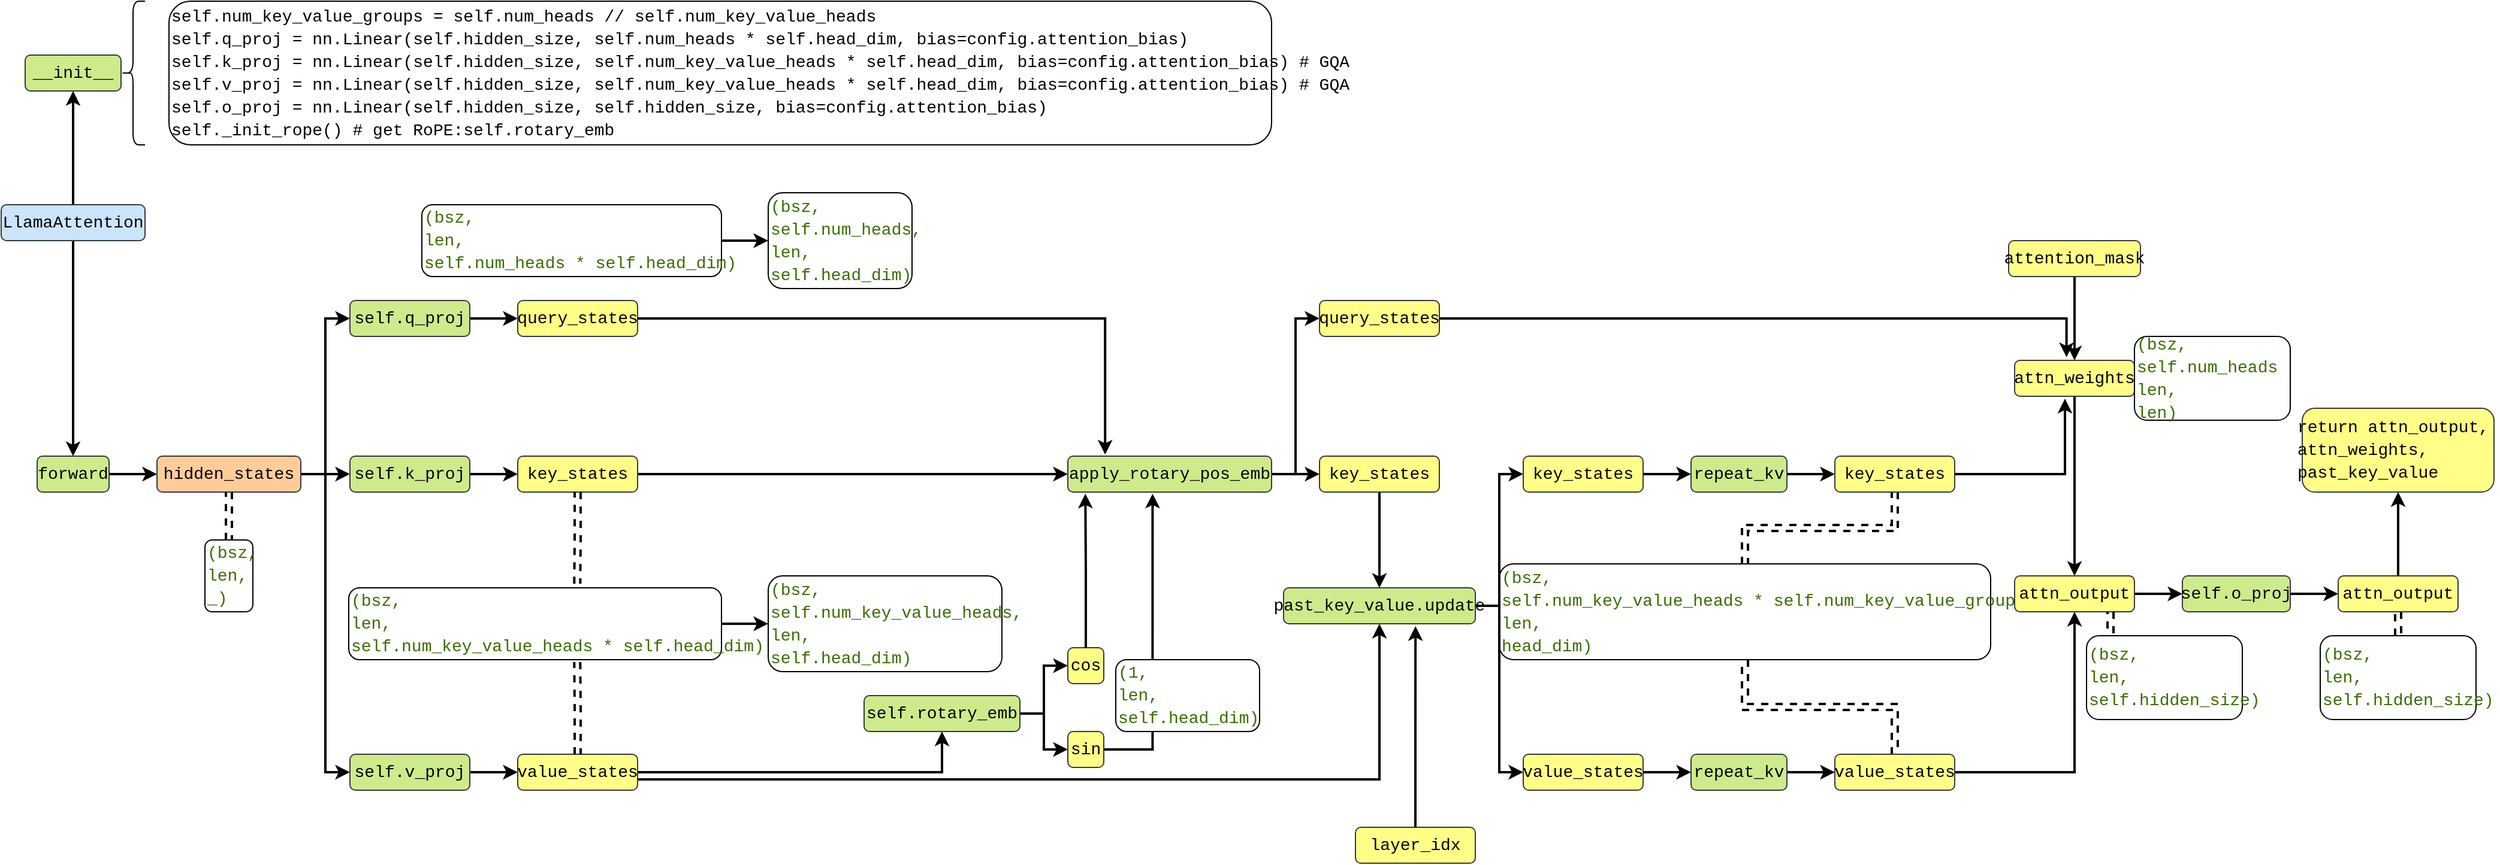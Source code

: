 <mxfile version="24.0.4" type="device">
  <diagram name="第 1 页" id="SuWWpJ42ABmjdLCedLch">
    <mxGraphModel dx="2074" dy="1205" grid="1" gridSize="10" guides="1" tooltips="1" connect="1" arrows="1" fold="1" page="1" pageScale="1" pageWidth="1100" pageHeight="850" math="0" shadow="0">
      <root>
        <mxCell id="0" />
        <mxCell id="1" parent="0" />
        <mxCell id="c_TjSkEzU4arps9XQf7c-69" style="edgeStyle=orthogonalEdgeStyle;rounded=0;orthogonalLoop=1;jettySize=auto;html=1;entryX=0.5;entryY=1;entryDx=0;entryDy=0;strokeColor=default;strokeWidth=2;align=center;verticalAlign=middle;fontFamily=Helvetica;fontSize=11;fontColor=default;labelBackgroundColor=default;endArrow=classic;" parent="1" source="c_TjSkEzU4arps9XQf7c-1" target="c_TjSkEzU4arps9XQf7c-2" edge="1">
          <mxGeometry relative="1" as="geometry" />
        </mxCell>
        <mxCell id="c_TjSkEzU4arps9XQf7c-70" style="edgeStyle=orthogonalEdgeStyle;rounded=0;orthogonalLoop=1;jettySize=auto;html=1;strokeColor=default;strokeWidth=2;align=center;verticalAlign=middle;fontFamily=Helvetica;fontSize=11;fontColor=default;labelBackgroundColor=default;endArrow=classic;" parent="1" source="c_TjSkEzU4arps9XQf7c-1" target="c_TjSkEzU4arps9XQf7c-4" edge="1">
          <mxGeometry relative="1" as="geometry" />
        </mxCell>
        <mxCell id="c_TjSkEzU4arps9XQf7c-1" value="&lt;div style=&quot;font-family: Consolas, &amp;quot;Courier New&amp;quot;, monospace; font-size: 14px; line-height: 19px; white-space: pre;&quot;&gt;LlamaAttention&lt;/div&gt;" style="rounded=1;whiteSpace=wrap;html=1;labelBackgroundColor=none;fillColor=#cce5ff;strokeColor=#36393d;" parent="1" vertex="1">
          <mxGeometry x="40" y="200" width="120" height="30" as="geometry" />
        </mxCell>
        <mxCell id="c_TjSkEzU4arps9XQf7c-2" value="&lt;div style=&quot;font-family: Consolas, &amp;quot;Courier New&amp;quot;, monospace; font-size: 14px; line-height: 19px; white-space: pre;&quot;&gt;__init__&lt;/div&gt;" style="rounded=1;whiteSpace=wrap;html=1;labelBackgroundColor=none;fillColor=#cdeb8b;strokeColor=#36393d;" parent="1" vertex="1">
          <mxGeometry x="60" y="75" width="80" height="30" as="geometry" />
        </mxCell>
        <mxCell id="c_TjSkEzU4arps9XQf7c-3" value="&lt;div style=&quot;font-family: Consolas, &amp;quot;Courier New&amp;quot;, monospace; font-size: 14px; line-height: 19px; white-space: pre;&quot;&gt;&lt;div&gt;&lt;div style=&quot;line-height: 19px;&quot;&gt;&lt;span style=&quot;&quot;&gt;self&lt;/span&gt;.num_key_value_groups = &lt;span style=&quot;&quot;&gt;self&lt;/span&gt;.num_heads // &lt;span style=&quot;&quot;&gt;self&lt;/span&gt;.num_key_value_heads&lt;/div&gt;&lt;/div&gt;&lt;div&gt;&lt;span style=&quot;&quot;&gt;self&lt;/span&gt;.q_proj = nn.Linear(&lt;span style=&quot;&quot;&gt;self&lt;/span&gt;.hidden_size, &lt;span style=&quot;&quot;&gt;self&lt;/span&gt;.num_heads * &lt;span style=&quot;&quot;&gt;self&lt;/span&gt;.head_dim, bias=config.attention_bias)&lt;/div&gt;&lt;div&gt;&lt;span style=&quot;&quot;&gt;self&lt;/span&gt;.k_proj = nn.Linear(&lt;span style=&quot;&quot;&gt;self&lt;/span&gt;.hidden_size, &lt;span style=&quot;&quot;&gt;self&lt;/span&gt;.num_key_value_heads * &lt;span style=&quot;&quot;&gt;self&lt;/span&gt;.head_dim, bias=config.attention_bias) &lt;span style=&quot;&quot;&gt;# GQA&lt;/span&gt;&lt;/div&gt;&lt;div&gt;&lt;span style=&quot;&quot;&gt;self&lt;/span&gt;.v_proj = nn.Linear(&lt;span style=&quot;&quot;&gt;self&lt;/span&gt;.hidden_size, &lt;span style=&quot;&quot;&gt;self&lt;/span&gt;.num_key_value_heads * &lt;span style=&quot;&quot;&gt;self&lt;/span&gt;.head_dim, bias=config.attention_bias) &lt;span style=&quot;&quot;&gt;# GQA&lt;/span&gt;&lt;/div&gt;&lt;div&gt;&lt;span style=&quot;&quot;&gt;self&lt;/span&gt;.o_proj = nn.Linear(&lt;span style=&quot;&quot;&gt;self&lt;/span&gt;.hidden_size, &lt;span style=&quot;&quot;&gt;self&lt;/span&gt;.hidden_size, bias=config.attention_bias)&lt;/div&gt;&lt;div&gt;&lt;span style=&quot;&quot;&gt;self&lt;/span&gt;._init_rope() &lt;span style=&quot;&quot;&gt;# get RoPE:&lt;/span&gt;&lt;span style=&quot;&quot;&gt;self&lt;/span&gt;&lt;span style=&quot;&quot;&gt;.rotary_emb&lt;/span&gt;&lt;/div&gt;&lt;/div&gt;" style="rounded=1;whiteSpace=wrap;html=1;labelBackgroundColor=none;align=left;" parent="1" vertex="1">
          <mxGeometry x="180" y="30" width="920" height="120" as="geometry" />
        </mxCell>
        <mxCell id="c_TjSkEzU4arps9XQf7c-20" style="edgeStyle=orthogonalEdgeStyle;rounded=0;orthogonalLoop=1;jettySize=auto;html=1;entryX=0;entryY=0.5;entryDx=0;entryDy=0;strokeColor=default;strokeWidth=2;align=center;verticalAlign=middle;fontFamily=Helvetica;fontSize=11;fontColor=default;labelBackgroundColor=default;endArrow=classic;" parent="1" source="c_TjSkEzU4arps9XQf7c-4" target="c_TjSkEzU4arps9XQf7c-5" edge="1">
          <mxGeometry relative="1" as="geometry" />
        </mxCell>
        <mxCell id="c_TjSkEzU4arps9XQf7c-4" value="&lt;div style=&quot;font-family: Consolas, &amp;quot;Courier New&amp;quot;, monospace; font-size: 14px; line-height: 19px; white-space: pre;&quot;&gt;forward&lt;/div&gt;" style="rounded=1;whiteSpace=wrap;html=1;labelBackgroundColor=none;fillColor=#cdeb8b;strokeColor=#36393d;" parent="1" vertex="1">
          <mxGeometry x="70" y="410" width="60" height="30" as="geometry" />
        </mxCell>
        <mxCell id="c_TjSkEzU4arps9XQf7c-21" style="edgeStyle=orthogonalEdgeStyle;rounded=0;orthogonalLoop=1;jettySize=auto;html=1;entryX=0;entryY=0.5;entryDx=0;entryDy=0;strokeColor=default;strokeWidth=2;align=center;verticalAlign=middle;fontFamily=Helvetica;fontSize=11;fontColor=default;labelBackgroundColor=default;endArrow=classic;" parent="1" source="c_TjSkEzU4arps9XQf7c-5" target="c_TjSkEzU4arps9XQf7c-7" edge="1">
          <mxGeometry relative="1" as="geometry" />
        </mxCell>
        <mxCell id="c_TjSkEzU4arps9XQf7c-22" style="edgeStyle=orthogonalEdgeStyle;rounded=0;orthogonalLoop=1;jettySize=auto;html=1;entryX=0;entryY=0.5;entryDx=0;entryDy=0;strokeColor=default;strokeWidth=2;align=center;verticalAlign=middle;fontFamily=Helvetica;fontSize=11;fontColor=default;labelBackgroundColor=default;endArrow=classic;" parent="1" source="c_TjSkEzU4arps9XQf7c-5" target="c_TjSkEzU4arps9XQf7c-6" edge="1">
          <mxGeometry relative="1" as="geometry" />
        </mxCell>
        <mxCell id="c_TjSkEzU4arps9XQf7c-23" style="edgeStyle=orthogonalEdgeStyle;rounded=0;orthogonalLoop=1;jettySize=auto;html=1;entryX=0;entryY=0.5;entryDx=0;entryDy=0;strokeColor=default;strokeWidth=2;align=center;verticalAlign=middle;fontFamily=Helvetica;fontSize=11;fontColor=default;labelBackgroundColor=default;endArrow=classic;" parent="1" source="c_TjSkEzU4arps9XQf7c-5" target="c_TjSkEzU4arps9XQf7c-8" edge="1">
          <mxGeometry relative="1" as="geometry" />
        </mxCell>
        <mxCell id="c_TjSkEzU4arps9XQf7c-5" value="&lt;div style=&quot;font-family: Consolas, &amp;quot;Courier New&amp;quot;, monospace; font-size: 14px; line-height: 19px; white-space: pre;&quot;&gt;hidden_states&lt;/div&gt;" style="rounded=1;whiteSpace=wrap;html=1;labelBackgroundColor=none;fillColor=#ffcc99;strokeColor=#36393d;" parent="1" vertex="1">
          <mxGeometry x="170" y="410" width="120" height="30" as="geometry" />
        </mxCell>
        <mxCell id="c_TjSkEzU4arps9XQf7c-24" style="edgeStyle=orthogonalEdgeStyle;rounded=0;orthogonalLoop=1;jettySize=auto;html=1;entryX=0;entryY=0.5;entryDx=0;entryDy=0;strokeColor=default;strokeWidth=2;align=center;verticalAlign=middle;fontFamily=Helvetica;fontSize=11;fontColor=default;labelBackgroundColor=default;endArrow=classic;" parent="1" source="c_TjSkEzU4arps9XQf7c-6" target="c_TjSkEzU4arps9XQf7c-9" edge="1">
          <mxGeometry relative="1" as="geometry" />
        </mxCell>
        <mxCell id="c_TjSkEzU4arps9XQf7c-6" value="&lt;div style=&quot;font-family: Consolas, &amp;quot;Courier New&amp;quot;, monospace; font-size: 14px; line-height: 19px; white-space: pre;&quot;&gt;&lt;div style=&quot;line-height: 19px;&quot;&gt;&lt;span style=&quot;&quot;&gt;self&lt;/span&gt;.q_proj&lt;/div&gt;&lt;/div&gt;" style="rounded=1;whiteSpace=wrap;html=1;labelBackgroundColor=none;fillColor=#cdeb8b;strokeColor=#36393d;" parent="1" vertex="1">
          <mxGeometry x="331" y="280" width="100" height="30" as="geometry" />
        </mxCell>
        <mxCell id="c_TjSkEzU4arps9XQf7c-25" style="edgeStyle=orthogonalEdgeStyle;rounded=0;orthogonalLoop=1;jettySize=auto;html=1;entryX=0;entryY=0.5;entryDx=0;entryDy=0;strokeColor=default;strokeWidth=2;align=center;verticalAlign=middle;fontFamily=Helvetica;fontSize=11;fontColor=default;labelBackgroundColor=default;endArrow=classic;" parent="1" source="c_TjSkEzU4arps9XQf7c-7" target="c_TjSkEzU4arps9XQf7c-10" edge="1">
          <mxGeometry relative="1" as="geometry" />
        </mxCell>
        <mxCell id="c_TjSkEzU4arps9XQf7c-7" value="&lt;div style=&quot;font-family: Consolas, &amp;quot;Courier New&amp;quot;, monospace; font-size: 14px; line-height: 19px; white-space: pre;&quot;&gt;&lt;div style=&quot;line-height: 19px;&quot;&gt;&lt;span style=&quot;&quot;&gt;self&lt;/span&gt;.k_proj&lt;/div&gt;&lt;/div&gt;" style="rounded=1;whiteSpace=wrap;html=1;labelBackgroundColor=none;fillColor=#cdeb8b;strokeColor=#36393d;" parent="1" vertex="1">
          <mxGeometry x="331" y="410" width="100" height="30" as="geometry" />
        </mxCell>
        <mxCell id="c_TjSkEzU4arps9XQf7c-26" style="edgeStyle=orthogonalEdgeStyle;rounded=0;orthogonalLoop=1;jettySize=auto;html=1;entryX=0;entryY=0.5;entryDx=0;entryDy=0;strokeColor=default;strokeWidth=2;align=center;verticalAlign=middle;fontFamily=Helvetica;fontSize=11;fontColor=default;labelBackgroundColor=default;endArrow=classic;" parent="1" source="c_TjSkEzU4arps9XQf7c-8" target="c_TjSkEzU4arps9XQf7c-11" edge="1">
          <mxGeometry relative="1" as="geometry" />
        </mxCell>
        <mxCell id="c_TjSkEzU4arps9XQf7c-8" value="&lt;div style=&quot;font-family: Consolas, &amp;quot;Courier New&amp;quot;, monospace; font-size: 14px; line-height: 19px; white-space: pre;&quot;&gt;&lt;div style=&quot;line-height: 19px;&quot;&gt;&lt;span style=&quot;&quot;&gt;self&lt;/span&gt;.v_proj&lt;/div&gt;&lt;/div&gt;" style="rounded=1;whiteSpace=wrap;html=1;labelBackgroundColor=none;fillColor=#cdeb8b;strokeColor=#36393d;" parent="1" vertex="1">
          <mxGeometry x="331" y="659" width="100" height="30" as="geometry" />
        </mxCell>
        <mxCell id="c_TjSkEzU4arps9XQf7c-9" value="&lt;div style=&quot;font-family: Consolas, &amp;quot;Courier New&amp;quot;, monospace; font-size: 14px; line-height: 19px; white-space: pre;&quot;&gt;&lt;div style=&quot;line-height: 19px;&quot;&gt;&lt;div style=&quot;line-height: 19px;&quot;&gt;query_states&lt;/div&gt;&lt;/div&gt;&lt;/div&gt;" style="rounded=1;whiteSpace=wrap;html=1;labelBackgroundColor=none;fillColor=#ffff88;strokeColor=#36393d;" parent="1" vertex="1">
          <mxGeometry x="471" y="280" width="100" height="30" as="geometry" />
        </mxCell>
        <mxCell id="c_TjSkEzU4arps9XQf7c-39" style="edgeStyle=orthogonalEdgeStyle;rounded=0;orthogonalLoop=1;jettySize=auto;html=1;entryX=0;entryY=0.5;entryDx=0;entryDy=0;strokeColor=default;strokeWidth=2;align=center;verticalAlign=middle;fontFamily=Helvetica;fontSize=11;fontColor=default;labelBackgroundColor=default;endArrow=classic;" parent="1" source="c_TjSkEzU4arps9XQf7c-10" target="c_TjSkEzU4arps9XQf7c-36" edge="1">
          <mxGeometry relative="1" as="geometry" />
        </mxCell>
        <mxCell id="c_TjSkEzU4arps9XQf7c-10" value="&lt;div style=&quot;font-family: Consolas, &amp;quot;Courier New&amp;quot;, monospace; font-size: 14px; line-height: 19px; white-space: pre;&quot;&gt;&lt;div style=&quot;line-height: 19px;&quot;&gt;&lt;div style=&quot;line-height: 19px;&quot;&gt;&lt;div style=&quot;line-height: 19px;&quot;&gt;key_states&lt;/div&gt;&lt;/div&gt;&lt;/div&gt;&lt;/div&gt;" style="rounded=1;whiteSpace=wrap;html=1;labelBackgroundColor=none;fillColor=#ffff88;strokeColor=#36393d;" parent="1" vertex="1">
          <mxGeometry x="471" y="410" width="100" height="30" as="geometry" />
        </mxCell>
        <mxCell id="c_TjSkEzU4arps9XQf7c-28" style="edgeStyle=orthogonalEdgeStyle;rounded=0;orthogonalLoop=1;jettySize=auto;html=1;strokeColor=default;strokeWidth=2;align=center;verticalAlign=middle;fontFamily=Helvetica;fontSize=11;fontColor=default;labelBackgroundColor=default;endArrow=classic;" parent="1" source="c_TjSkEzU4arps9XQf7c-11" target="c_TjSkEzU4arps9XQf7c-16" edge="1">
          <mxGeometry relative="1" as="geometry" />
        </mxCell>
        <mxCell id="c_TjSkEzU4arps9XQf7c-75" style="edgeStyle=orthogonalEdgeStyle;rounded=0;orthogonalLoop=1;jettySize=auto;html=1;entryX=0.5;entryY=1;entryDx=0;entryDy=0;strokeColor=default;strokeWidth=2;align=center;verticalAlign=middle;fontFamily=Helvetica;fontSize=11;fontColor=default;labelBackgroundColor=default;endArrow=classic;" parent="1" source="c_TjSkEzU4arps9XQf7c-11" target="c_TjSkEzU4arps9XQf7c-58" edge="1">
          <mxGeometry relative="1" as="geometry">
            <Array as="points">
              <mxPoint x="1190" y="680" />
            </Array>
          </mxGeometry>
        </mxCell>
        <mxCell id="c_TjSkEzU4arps9XQf7c-11" value="&lt;div style=&quot;font-family: Consolas, &amp;quot;Courier New&amp;quot;, monospace; font-size: 14px; line-height: 19px; white-space: pre;&quot;&gt;&lt;div style=&quot;line-height: 19px;&quot;&gt;&lt;div style=&quot;line-height: 19px;&quot;&gt;&lt;div style=&quot;line-height: 19px;&quot;&gt;value_states&lt;/div&gt;&lt;/div&gt;&lt;/div&gt;&lt;/div&gt;" style="rounded=1;whiteSpace=wrap;html=1;labelBackgroundColor=none;fillColor=#ffff88;strokeColor=#36393d;" parent="1" vertex="1">
          <mxGeometry x="471" y="659" width="100" height="30" as="geometry" />
        </mxCell>
        <mxCell id="c_TjSkEzU4arps9XQf7c-108" style="edgeStyle=orthogonalEdgeStyle;rounded=0;orthogonalLoop=1;jettySize=auto;html=1;entryX=0;entryY=0.5;entryDx=0;entryDy=0;strokeColor=default;strokeWidth=2;align=center;verticalAlign=middle;fontFamily=Helvetica;fontSize=11;fontColor=default;labelBackgroundColor=default;endArrow=classic;" parent="1" source="c_TjSkEzU4arps9XQf7c-12" target="c_TjSkEzU4arps9XQf7c-14" edge="1">
          <mxGeometry relative="1" as="geometry" />
        </mxCell>
        <mxCell id="c_TjSkEzU4arps9XQf7c-12" value="&lt;div style=&quot;font-family: Consolas, &amp;quot;Courier New&amp;quot;, monospace; font-size: 14px; line-height: 19px; white-space: pre;&quot;&gt;&lt;div style=&quot;line-height: 19px;&quot;&gt;&lt;div style=&quot;line-height: 19px;&quot;&gt;&lt;div style=&quot;line-height: 19px;&quot;&gt;&lt;span style=&quot;&quot;&gt;(bsz,&lt;/span&gt;&lt;/div&gt;&lt;div style=&quot;line-height: 19px;&quot;&gt;&lt;span style=&quot;&quot;&gt;len,&lt;/span&gt;&lt;/div&gt;&lt;div style=&quot;line-height: 19px;&quot;&gt;&lt;span style=&quot;background-color: initial;&quot;&gt;self&lt;/span&gt;&lt;span style=&quot;background-color: initial;&quot;&gt;.num_heads * &lt;/span&gt;&lt;span style=&quot;background-color: initial;&quot;&gt;self&lt;/span&gt;&lt;span style=&quot;background-color: initial;&quot;&gt;.head_dim&lt;/span&gt;&lt;span style=&quot;&quot;&gt;)&lt;/span&gt;&lt;/div&gt;&lt;/div&gt;&lt;/div&gt;&lt;/div&gt;" style="rounded=1;whiteSpace=wrap;html=1;align=left;fontColor=#386E00;labelBackgroundColor=none;" parent="1" vertex="1">
          <mxGeometry x="391" y="200" width="250" height="60" as="geometry" />
        </mxCell>
        <mxCell id="c_TjSkEzU4arps9XQf7c-55" style="edgeStyle=orthogonalEdgeStyle;rounded=0;orthogonalLoop=1;jettySize=auto;html=1;entryX=0;entryY=0.5;entryDx=0;entryDy=0;strokeColor=default;strokeWidth=2;align=center;verticalAlign=middle;fontFamily=Helvetica;fontSize=11;fontColor=default;labelBackgroundColor=default;endArrow=classic;" parent="1" source="c_TjSkEzU4arps9XQf7c-13" target="c_TjSkEzU4arps9XQf7c-15" edge="1">
          <mxGeometry relative="1" as="geometry" />
        </mxCell>
        <mxCell id="c_TjSkEzU4arps9XQf7c-13" value="&lt;div style=&quot;font-family: Consolas, &amp;quot;Courier New&amp;quot;, monospace; font-size: 14px; line-height: 19px; white-space: pre;&quot;&gt;&lt;div style=&quot;line-height: 19px;&quot;&gt;&lt;div style=&quot;line-height: 19px;&quot;&gt;&lt;div style=&quot;line-height: 19px;&quot;&gt;&lt;div style=&quot;line-height: 19px;&quot;&gt;&lt;span style=&quot;&quot;&gt;(bsz,&lt;/span&gt;&lt;/div&gt;&lt;div style=&quot;line-height: 19px;&quot;&gt;&lt;span style=&quot;&quot;&gt;len,&lt;/span&gt;&lt;/div&gt;&lt;div style=&quot;line-height: 19px;&quot;&gt;&lt;span style=&quot;background-color: initial;&quot;&gt;self&lt;/span&gt;&lt;span style=&quot;background-color: initial;&quot;&gt;.num_key_value_heads * &lt;/span&gt;&lt;span style=&quot;background-color: initial;&quot;&gt;self&lt;/span&gt;&lt;span style=&quot;background-color: initial;&quot;&gt;.head_dim&lt;/span&gt;&lt;span style=&quot;&quot;&gt;)&lt;/span&gt;&lt;/div&gt;&lt;/div&gt;&lt;/div&gt;&lt;/div&gt;&lt;/div&gt;" style="rounded=1;whiteSpace=wrap;html=1;fontColor=#386E00;labelBackgroundColor=none;align=left;" parent="1" vertex="1">
          <mxGeometry x="330" y="520" width="311" height="60" as="geometry" />
        </mxCell>
        <mxCell id="c_TjSkEzU4arps9XQf7c-14" value="&lt;div style=&quot;font-family: Consolas, &amp;quot;Courier New&amp;quot;, monospace; font-size: 14px; line-height: 19px; white-space: pre;&quot;&gt;&lt;div style=&quot;line-height: 19px;&quot;&gt;&lt;div style=&quot;line-height: 19px;&quot;&gt;&lt;div style=&quot;line-height: 19px;&quot;&gt;&lt;div style=&quot;line-height: 19px;&quot;&gt;&lt;span style=&quot;&quot;&gt;(bsz,&lt;/span&gt;&lt;/div&gt;&lt;div style=&quot;line-height: 19px;&quot;&gt;&lt;span style=&quot;background-color: initial;&quot;&gt;self&lt;/span&gt;&lt;span style=&quot;background-color: initial;&quot;&gt;.num_heads&lt;/span&gt;&lt;span style=&quot;&quot;&gt;,&lt;/span&gt;&lt;/div&gt;&lt;div style=&quot;line-height: 19px;&quot;&gt;&lt;span style=&quot;&quot;&gt;len,&lt;/span&gt;&lt;/div&gt;&lt;div style=&quot;line-height: 19px;&quot;&gt;&lt;span style=&quot;background-color: initial;&quot;&gt;self&lt;/span&gt;&lt;span style=&quot;background-color: initial;&quot;&gt;.head_dim&lt;/span&gt;&lt;span style=&quot;&quot;&gt;)&lt;/span&gt;&lt;/div&gt;&lt;/div&gt;&lt;/div&gt;&lt;/div&gt;&lt;/div&gt;" style="rounded=1;whiteSpace=wrap;html=1;fontColor=#386E00;labelBackgroundColor=none;align=left;" parent="1" vertex="1">
          <mxGeometry x="680" y="190" width="120" height="80" as="geometry" />
        </mxCell>
        <mxCell id="c_TjSkEzU4arps9XQf7c-15" value="&lt;div style=&quot;font-family: Consolas, &amp;quot;Courier New&amp;quot;, monospace; font-size: 14px; line-height: 19px; white-space: pre;&quot;&gt;&lt;div style=&quot;line-height: 19px;&quot;&gt;&lt;div style=&quot;line-height: 19px;&quot;&gt;&lt;div style=&quot;line-height: 19px;&quot;&gt;&lt;div style=&quot;line-height: 19px;&quot;&gt;&lt;div style=&quot;line-height: 19px;&quot;&gt;&lt;span style=&quot;&quot;&gt;(bsz,&lt;/span&gt;&lt;/div&gt;&lt;div style=&quot;line-height: 19px;&quot;&gt;&lt;span style=&quot;background-color: initial;&quot;&gt;self&lt;/span&gt;&lt;span style=&quot;background-color: initial;&quot;&gt;.num_key_value_heads&lt;/span&gt;&lt;span style=&quot;&quot;&gt;,&lt;/span&gt;&lt;/div&gt;&lt;div style=&quot;line-height: 19px;&quot;&gt;&lt;span style=&quot;&quot;&gt;len,&lt;/span&gt;&lt;/div&gt;&lt;div style=&quot;line-height: 19px;&quot;&gt;&lt;span style=&quot;background-color: initial;&quot;&gt;self&lt;/span&gt;&lt;span style=&quot;background-color: initial;&quot;&gt;.head_dim&lt;/span&gt;&lt;span style=&quot;&quot;&gt;)&lt;/span&gt;&lt;/div&gt;&lt;/div&gt;&lt;/div&gt;&lt;/div&gt;&lt;/div&gt;&lt;/div&gt;" style="rounded=1;whiteSpace=wrap;html=1;align=left;fontColor=#386E00;labelBackgroundColor=none;" parent="1" vertex="1">
          <mxGeometry x="680" y="510" width="195" height="80" as="geometry" />
        </mxCell>
        <mxCell id="c_TjSkEzU4arps9XQf7c-71" style="edgeStyle=orthogonalEdgeStyle;rounded=0;orthogonalLoop=1;jettySize=auto;html=1;entryX=0;entryY=0.5;entryDx=0;entryDy=0;strokeColor=default;strokeWidth=2;align=center;verticalAlign=middle;fontFamily=Helvetica;fontSize=11;fontColor=default;labelBackgroundColor=default;endArrow=classic;" parent="1" source="c_TjSkEzU4arps9XQf7c-16" target="c_TjSkEzU4arps9XQf7c-32" edge="1">
          <mxGeometry relative="1" as="geometry" />
        </mxCell>
        <mxCell id="c_TjSkEzU4arps9XQf7c-72" style="edgeStyle=orthogonalEdgeStyle;rounded=0;orthogonalLoop=1;jettySize=auto;html=1;entryX=0;entryY=0.5;entryDx=0;entryDy=0;strokeColor=default;strokeWidth=2;align=center;verticalAlign=middle;fontFamily=Helvetica;fontSize=11;fontColor=default;labelBackgroundColor=default;endArrow=classic;" parent="1" source="c_TjSkEzU4arps9XQf7c-16" target="c_TjSkEzU4arps9XQf7c-33" edge="1">
          <mxGeometry relative="1" as="geometry" />
        </mxCell>
        <mxCell id="c_TjSkEzU4arps9XQf7c-16" value="&lt;div style=&quot;font-family: Consolas, &amp;quot;Courier New&amp;quot;, monospace; font-size: 14px; line-height: 19px; white-space: pre;&quot;&gt;&lt;span style=&quot;&quot;&gt;self&lt;/span&gt;.rotary_emb&lt;/div&gt;" style="rounded=1;whiteSpace=wrap;html=1;labelBackgroundColor=none;fillColor=#cdeb8b;strokeColor=#36393d;" parent="1" vertex="1">
          <mxGeometry x="760" y="610" width="130" height="30" as="geometry" />
        </mxCell>
        <mxCell id="c_TjSkEzU4arps9XQf7c-32" value="&lt;div style=&quot;font-family: Consolas, &amp;quot;Courier New&amp;quot;, monospace; font-size: 14px; line-height: 19px; white-space: pre;&quot;&gt;cos&lt;/div&gt;" style="rounded=1;whiteSpace=wrap;html=1;fontFamily=Helvetica;fontSize=11;labelBackgroundColor=none;fillColor=#ffff88;strokeColor=#36393d;" parent="1" vertex="1">
          <mxGeometry x="930" y="570" width="30" height="30" as="geometry" />
        </mxCell>
        <mxCell id="c_TjSkEzU4arps9XQf7c-33" value="&lt;div style=&quot;font-family: Consolas, &amp;quot;Courier New&amp;quot;, monospace; font-size: 14px; line-height: 19px; white-space: pre;&quot;&gt;sin&lt;/div&gt;" style="rounded=1;whiteSpace=wrap;html=1;fontFamily=Helvetica;fontSize=11;labelBackgroundColor=none;fillColor=#ffff88;strokeColor=#36393d;" parent="1" vertex="1">
          <mxGeometry x="930" y="640" width="30" height="30" as="geometry" />
        </mxCell>
        <mxCell id="c_TjSkEzU4arps9XQf7c-44" style="edgeStyle=orthogonalEdgeStyle;rounded=0;orthogonalLoop=1;jettySize=auto;html=1;entryX=0;entryY=0.5;entryDx=0;entryDy=0;strokeColor=default;strokeWidth=2;align=center;verticalAlign=middle;fontFamily=Helvetica;fontSize=11;fontColor=default;labelBackgroundColor=default;endArrow=classic;" parent="1" source="c_TjSkEzU4arps9XQf7c-36" target="c_TjSkEzU4arps9XQf7c-43" edge="1">
          <mxGeometry relative="1" as="geometry" />
        </mxCell>
        <mxCell id="c_TjSkEzU4arps9XQf7c-45" style="edgeStyle=orthogonalEdgeStyle;rounded=0;orthogonalLoop=1;jettySize=auto;html=1;entryX=0;entryY=0.5;entryDx=0;entryDy=0;strokeColor=default;strokeWidth=2;align=center;verticalAlign=middle;fontFamily=Helvetica;fontSize=11;fontColor=default;labelBackgroundColor=default;endArrow=classic;" parent="1" source="c_TjSkEzU4arps9XQf7c-36" target="c_TjSkEzU4arps9XQf7c-42" edge="1">
          <mxGeometry relative="1" as="geometry">
            <Array as="points">
              <mxPoint x="1120" y="425" />
              <mxPoint x="1120" y="295" />
            </Array>
          </mxGeometry>
        </mxCell>
        <mxCell id="c_TjSkEzU4arps9XQf7c-36" value="&lt;div style=&quot;font-family: Consolas, &amp;quot;Courier New&amp;quot;, monospace; font-size: 14px; line-height: 19px; white-space: pre;&quot;&gt;apply_rotary_pos_emb&lt;/div&gt;" style="rounded=1;whiteSpace=wrap;html=1;fontFamily=Helvetica;fontSize=11;labelBackgroundColor=none;fillColor=#cdeb8b;strokeColor=#36393d;" parent="1" vertex="1">
          <mxGeometry x="930" y="410" width="170" height="30" as="geometry" />
        </mxCell>
        <mxCell id="c_TjSkEzU4arps9XQf7c-37" style="edgeStyle=orthogonalEdgeStyle;rounded=0;orthogonalLoop=1;jettySize=auto;html=1;entryX=0.183;entryY=-0.044;entryDx=0;entryDy=0;entryPerimeter=0;strokeColor=default;strokeWidth=2;align=center;verticalAlign=middle;fontFamily=Helvetica;fontSize=11;fontColor=default;labelBackgroundColor=default;endArrow=classic;" parent="1" source="c_TjSkEzU4arps9XQf7c-9" target="c_TjSkEzU4arps9XQf7c-36" edge="1">
          <mxGeometry relative="1" as="geometry" />
        </mxCell>
        <mxCell id="c_TjSkEzU4arps9XQf7c-42" value="&lt;div style=&quot;font-family: Consolas, &amp;quot;Courier New&amp;quot;, monospace; font-size: 14px; line-height: 19px; white-space: pre;&quot;&gt;&lt;div style=&quot;line-height: 19px;&quot;&gt;&lt;div style=&quot;line-height: 19px;&quot;&gt;query_states&lt;/div&gt;&lt;/div&gt;&lt;/div&gt;" style="rounded=1;whiteSpace=wrap;html=1;labelBackgroundColor=none;fillColor=#ffff88;strokeColor=#36393d;" parent="1" vertex="1">
          <mxGeometry x="1140" y="280" width="100" height="30" as="geometry" />
        </mxCell>
        <mxCell id="c_TjSkEzU4arps9XQf7c-59" style="edgeStyle=orthogonalEdgeStyle;rounded=0;orthogonalLoop=1;jettySize=auto;html=1;entryX=0.5;entryY=0;entryDx=0;entryDy=0;strokeColor=default;strokeWidth=2;align=center;verticalAlign=middle;fontFamily=Helvetica;fontSize=11;fontColor=default;labelBackgroundColor=default;endArrow=classic;" parent="1" source="c_TjSkEzU4arps9XQf7c-43" target="c_TjSkEzU4arps9XQf7c-58" edge="1">
          <mxGeometry relative="1" as="geometry" />
        </mxCell>
        <mxCell id="c_TjSkEzU4arps9XQf7c-43" value="&lt;div style=&quot;font-family: Consolas, &amp;quot;Courier New&amp;quot;, monospace; font-size: 14px; line-height: 19px; white-space: pre;&quot;&gt;&lt;div style=&quot;line-height: 19px;&quot;&gt;&lt;div style=&quot;line-height: 19px;&quot;&gt;&lt;div style=&quot;line-height: 19px;&quot;&gt;key_states&lt;/div&gt;&lt;/div&gt;&lt;/div&gt;&lt;/div&gt;" style="rounded=1;whiteSpace=wrap;html=1;labelBackgroundColor=none;fillColor=#ffff88;strokeColor=#36393d;" parent="1" vertex="1">
          <mxGeometry x="1140" y="410" width="100" height="30" as="geometry" />
        </mxCell>
        <mxCell id="c_TjSkEzU4arps9XQf7c-80" value="" style="edgeStyle=orthogonalEdgeStyle;rounded=0;orthogonalLoop=1;jettySize=auto;html=1;strokeColor=default;strokeWidth=2;align=center;verticalAlign=middle;fontFamily=Helvetica;fontSize=11;fontColor=default;labelBackgroundColor=default;endArrow=classic;" parent="1" source="c_TjSkEzU4arps9XQf7c-46" target="c_TjSkEzU4arps9XQf7c-67" edge="1">
          <mxGeometry relative="1" as="geometry" />
        </mxCell>
        <mxCell id="c_TjSkEzU4arps9XQf7c-46" value="&lt;div style=&quot;font-family: Consolas, &amp;quot;Courier New&amp;quot;, monospace; font-size: 14px; line-height: 19px; white-space: pre;&quot;&gt;repeat_kv&lt;/div&gt;" style="rounded=1;whiteSpace=wrap;html=1;fontFamily=Helvetica;fontSize=11;labelBackgroundColor=none;fillColor=#cdeb8b;strokeColor=#36393d;" parent="1" vertex="1">
          <mxGeometry x="1450" y="410" width="80" height="30" as="geometry" />
        </mxCell>
        <mxCell id="c_TjSkEzU4arps9XQf7c-82" style="edgeStyle=orthogonalEdgeStyle;rounded=0;orthogonalLoop=1;jettySize=auto;html=1;entryX=0;entryY=0.5;entryDx=0;entryDy=0;strokeColor=default;strokeWidth=2;align=center;verticalAlign=middle;fontFamily=Helvetica;fontSize=11;fontColor=default;labelBackgroundColor=default;endArrow=classic;" parent="1" source="c_TjSkEzU4arps9XQf7c-51" target="c_TjSkEzU4arps9XQf7c-81" edge="1">
          <mxGeometry relative="1" as="geometry" />
        </mxCell>
        <mxCell id="c_TjSkEzU4arps9XQf7c-51" value="&lt;div style=&quot;font-family: Consolas, &amp;quot;Courier New&amp;quot;, monospace; font-size: 14px; line-height: 19px; white-space: pre;&quot;&gt;repeat_kv&lt;/div&gt;" style="rounded=1;whiteSpace=wrap;html=1;fontFamily=Helvetica;fontSize=11;labelBackgroundColor=none;fillColor=#cdeb8b;strokeColor=#36393d;" parent="1" vertex="1">
          <mxGeometry x="1450" y="659" width="80" height="30" as="geometry" />
        </mxCell>
        <mxCell id="c_TjSkEzU4arps9XQf7c-56" value="&lt;div style=&quot;font-family: Consolas, &amp;quot;Courier New&amp;quot;, monospace; font-size: 14px; line-height: 19px; white-space: pre;&quot;&gt;&lt;div style=&quot;line-height: 19px;&quot;&gt;&lt;div style=&quot;line-height: 19px;&quot;&gt;&lt;div style=&quot;line-height: 19px;&quot;&gt;&lt;div style=&quot;line-height: 19px;&quot;&gt;&lt;div style=&quot;line-height: 19px;&quot;&gt;&lt;span style=&quot;&quot;&gt;(bsz,&lt;/span&gt;&lt;/div&gt;&lt;div style=&quot;line-height: 19px;&quot;&gt;&lt;span style=&quot;background-color: initial;&quot;&gt;self&lt;/span&gt;&lt;span style=&quot;background-color: initial;&quot;&gt;.&lt;/span&gt;&lt;span style=&quot;&quot;&gt;num_key_value_heads * &lt;/span&gt;&lt;span style=&quot;background-color: initial;&quot;&gt;self&lt;/span&gt;&lt;span style=&quot;background-color: initial;&quot;&gt;.&lt;/span&gt;&lt;span style=&quot;background-color: initial;&quot;&gt;num_key_value_groups&lt;/span&gt;&lt;span style=&quot;background-color: initial;&quot;&gt;,&lt;/span&gt;&lt;/div&gt;&lt;div style=&quot;line-height: 19px;&quot;&gt;&lt;span style=&quot;&quot;&gt;len,&lt;/span&gt;&lt;/div&gt;&lt;div style=&quot;line-height: 19px;&quot;&gt;&lt;span style=&quot;&quot;&gt;head_dim)&lt;/span&gt;&lt;/div&gt;&lt;/div&gt;&lt;/div&gt;&lt;/div&gt;&lt;/div&gt;&lt;/div&gt;" style="rounded=1;whiteSpace=wrap;html=1;align=left;fontColor=#386E00;labelBackgroundColor=none;" parent="1" vertex="1">
          <mxGeometry x="1290" y="500" width="410" height="80" as="geometry" />
        </mxCell>
        <mxCell id="c_TjSkEzU4arps9XQf7c-77" style="edgeStyle=orthogonalEdgeStyle;rounded=0;orthogonalLoop=1;jettySize=auto;html=1;entryX=0;entryY=0.5;entryDx=0;entryDy=0;strokeColor=default;strokeWidth=2;align=center;verticalAlign=middle;fontFamily=Helvetica;fontSize=11;fontColor=default;labelBackgroundColor=default;endArrow=classic;" parent="1" source="c_TjSkEzU4arps9XQf7c-58" target="c_TjSkEzU4arps9XQf7c-61" edge="1">
          <mxGeometry relative="1" as="geometry" />
        </mxCell>
        <mxCell id="c_TjSkEzU4arps9XQf7c-78" style="edgeStyle=orthogonalEdgeStyle;rounded=0;orthogonalLoop=1;jettySize=auto;html=1;entryX=0;entryY=0.5;entryDx=0;entryDy=0;strokeColor=default;strokeWidth=2;align=center;verticalAlign=middle;fontFamily=Helvetica;fontSize=11;fontColor=default;labelBackgroundColor=default;endArrow=classic;" parent="1" source="c_TjSkEzU4arps9XQf7c-58" target="c_TjSkEzU4arps9XQf7c-62" edge="1">
          <mxGeometry relative="1" as="geometry" />
        </mxCell>
        <mxCell id="c_TjSkEzU4arps9XQf7c-58" value="&lt;div style=&quot;font-family: Consolas, &amp;quot;Courier New&amp;quot;, monospace; font-size: 14px; line-height: 19px; white-space: pre;&quot;&gt;past_key_value.update&lt;/div&gt;" style="rounded=1;whiteSpace=wrap;html=1;fontFamily=Helvetica;fontSize=11;labelBackgroundColor=none;fillColor=#cdeb8b;strokeColor=#36393d;" parent="1" vertex="1">
          <mxGeometry x="1110" y="520" width="160" height="30" as="geometry" />
        </mxCell>
        <mxCell id="c_TjSkEzU4arps9XQf7c-79" style="edgeStyle=orthogonalEdgeStyle;rounded=0;orthogonalLoop=1;jettySize=auto;html=1;entryX=0;entryY=0.5;entryDx=0;entryDy=0;strokeColor=default;strokeWidth=2;align=center;verticalAlign=middle;fontFamily=Helvetica;fontSize=11;fontColor=default;labelBackgroundColor=default;endArrow=classic;" parent="1" source="c_TjSkEzU4arps9XQf7c-61" target="c_TjSkEzU4arps9XQf7c-46" edge="1">
          <mxGeometry relative="1" as="geometry" />
        </mxCell>
        <mxCell id="c_TjSkEzU4arps9XQf7c-61" value="&lt;div style=&quot;font-family: Consolas, &amp;quot;Courier New&amp;quot;, monospace; font-size: 14px; line-height: 19px; white-space: pre;&quot;&gt;&lt;div style=&quot;line-height: 19px;&quot;&gt;&lt;div style=&quot;line-height: 19px;&quot;&gt;&lt;div style=&quot;line-height: 19px;&quot;&gt;key_states&lt;/div&gt;&lt;/div&gt;&lt;/div&gt;&lt;/div&gt;" style="rounded=1;whiteSpace=wrap;html=1;labelBackgroundColor=none;fillColor=#ffff88;strokeColor=#36393d;" parent="1" vertex="1">
          <mxGeometry x="1310" y="410" width="100" height="30" as="geometry" />
        </mxCell>
        <mxCell id="c_TjSkEzU4arps9XQf7c-66" style="edgeStyle=orthogonalEdgeStyle;rounded=0;orthogonalLoop=1;jettySize=auto;html=1;entryX=0;entryY=0.5;entryDx=0;entryDy=0;strokeColor=default;strokeWidth=2;align=center;verticalAlign=middle;fontFamily=Helvetica;fontSize=11;fontColor=default;labelBackgroundColor=default;endArrow=classic;" parent="1" source="c_TjSkEzU4arps9XQf7c-62" target="c_TjSkEzU4arps9XQf7c-51" edge="1">
          <mxGeometry relative="1" as="geometry" />
        </mxCell>
        <mxCell id="c_TjSkEzU4arps9XQf7c-62" value="&lt;div style=&quot;font-family: Consolas, &amp;quot;Courier New&amp;quot;, monospace; font-size: 14px; line-height: 19px; white-space: pre;&quot;&gt;&lt;div style=&quot;line-height: 19px;&quot;&gt;&lt;div style=&quot;line-height: 19px;&quot;&gt;&lt;div style=&quot;line-height: 19px;&quot;&gt;value_states&lt;/div&gt;&lt;/div&gt;&lt;/div&gt;&lt;/div&gt;" style="rounded=1;whiteSpace=wrap;html=1;labelBackgroundColor=none;fillColor=#ffff88;strokeColor=#36393d;" parent="1" vertex="1">
          <mxGeometry x="1310" y="659" width="100" height="30" as="geometry" />
        </mxCell>
        <mxCell id="c_TjSkEzU4arps9XQf7c-84" style="edgeStyle=orthogonalEdgeStyle;rounded=0;orthogonalLoop=1;jettySize=auto;html=1;entryX=0.5;entryY=0;entryDx=0;entryDy=0;strokeColor=default;strokeWidth=2;align=center;verticalAlign=middle;fontFamily=Helvetica;fontSize=11;fontColor=default;labelBackgroundColor=default;endArrow=classic;shape=link;dashed=1;" parent="1" source="c_TjSkEzU4arps9XQf7c-67" target="c_TjSkEzU4arps9XQf7c-56" edge="1">
          <mxGeometry relative="1" as="geometry" />
        </mxCell>
        <mxCell id="c_TjSkEzU4arps9XQf7c-67" value="&lt;div style=&quot;font-family: Consolas, &amp;quot;Courier New&amp;quot;, monospace; font-size: 14px; line-height: 19px; white-space: pre;&quot;&gt;&lt;div style=&quot;line-height: 19px;&quot;&gt;&lt;div style=&quot;line-height: 19px;&quot;&gt;&lt;div style=&quot;line-height: 19px;&quot;&gt;key_states&lt;/div&gt;&lt;/div&gt;&lt;/div&gt;&lt;/div&gt;" style="rounded=1;whiteSpace=wrap;html=1;labelBackgroundColor=none;fillColor=#ffff88;strokeColor=#36393d;" parent="1" vertex="1">
          <mxGeometry x="1570" y="410" width="100" height="30" as="geometry" />
        </mxCell>
        <mxCell id="c_TjSkEzU4arps9XQf7c-73" style="edgeStyle=orthogonalEdgeStyle;rounded=0;orthogonalLoop=1;jettySize=auto;html=1;entryX=0.086;entryY=1.044;entryDx=0;entryDy=0;entryPerimeter=0;strokeColor=default;strokeWidth=2;align=center;verticalAlign=middle;fontFamily=Helvetica;fontSize=11;fontColor=default;labelBackgroundColor=default;endArrow=classic;" parent="1" source="c_TjSkEzU4arps9XQf7c-32" target="c_TjSkEzU4arps9XQf7c-36" edge="1">
          <mxGeometry relative="1" as="geometry" />
        </mxCell>
        <mxCell id="c_TjSkEzU4arps9XQf7c-74" style="edgeStyle=orthogonalEdgeStyle;rounded=0;orthogonalLoop=1;jettySize=auto;html=1;entryX=0.416;entryY=1.044;entryDx=0;entryDy=0;entryPerimeter=0;strokeColor=default;strokeWidth=2;align=center;verticalAlign=middle;fontFamily=Helvetica;fontSize=11;fontColor=default;labelBackgroundColor=default;endArrow=classic;" parent="1" source="c_TjSkEzU4arps9XQf7c-33" target="c_TjSkEzU4arps9XQf7c-36" edge="1">
          <mxGeometry relative="1" as="geometry">
            <Array as="points">
              <mxPoint x="1001" y="655" />
            </Array>
          </mxGeometry>
        </mxCell>
        <mxCell id="c_TjSkEzU4arps9XQf7c-85" style="edgeStyle=orthogonalEdgeStyle;rounded=0;orthogonalLoop=1;jettySize=auto;html=1;entryX=0.5;entryY=1;entryDx=0;entryDy=0;strokeColor=default;strokeWidth=2;align=center;verticalAlign=middle;fontFamily=Helvetica;fontSize=11;fontColor=default;labelBackgroundColor=default;endArrow=classic;shape=link;dashed=1;" parent="1" source="c_TjSkEzU4arps9XQf7c-81" target="c_TjSkEzU4arps9XQf7c-56" edge="1">
          <mxGeometry relative="1" as="geometry" />
        </mxCell>
        <mxCell id="c_TjSkEzU4arps9XQf7c-101" style="edgeStyle=orthogonalEdgeStyle;rounded=0;orthogonalLoop=1;jettySize=auto;html=1;entryX=0.5;entryY=1;entryDx=0;entryDy=0;strokeColor=default;strokeWidth=2;align=center;verticalAlign=middle;fontFamily=Helvetica;fontSize=11;fontColor=default;labelBackgroundColor=default;endArrow=classic;" parent="1" source="c_TjSkEzU4arps9XQf7c-81" target="c_TjSkEzU4arps9XQf7c-98" edge="1">
          <mxGeometry relative="1" as="geometry" />
        </mxCell>
        <mxCell id="c_TjSkEzU4arps9XQf7c-81" value="&lt;div style=&quot;font-family: Consolas, &amp;quot;Courier New&amp;quot;, monospace; font-size: 14px; line-height: 19px; white-space: pre;&quot;&gt;&lt;div style=&quot;line-height: 19px;&quot;&gt;&lt;div style=&quot;line-height: 19px;&quot;&gt;&lt;div style=&quot;line-height: 19px;&quot;&gt;value_states&lt;/div&gt;&lt;/div&gt;&lt;/div&gt;&lt;/div&gt;" style="rounded=1;whiteSpace=wrap;html=1;labelBackgroundColor=none;fillColor=#ffff88;strokeColor=#36393d;" parent="1" vertex="1">
          <mxGeometry x="1570" y="659" width="100" height="30" as="geometry" />
        </mxCell>
        <mxCell id="c_TjSkEzU4arps9XQf7c-100" style="edgeStyle=orthogonalEdgeStyle;rounded=0;orthogonalLoop=1;jettySize=auto;html=1;entryX=0.5;entryY=0;entryDx=0;entryDy=0;strokeColor=default;strokeWidth=2;align=center;verticalAlign=middle;fontFamily=Helvetica;fontSize=11;fontColor=default;labelBackgroundColor=default;endArrow=classic;" parent="1" source="c_TjSkEzU4arps9XQf7c-95" target="c_TjSkEzU4arps9XQf7c-98" edge="1">
          <mxGeometry relative="1" as="geometry" />
        </mxCell>
        <mxCell id="c_TjSkEzU4arps9XQf7c-95" value="&lt;div style=&quot;font-family: Consolas, &amp;quot;Courier New&amp;quot;, monospace; font-size: 14px; line-height: 19px; white-space: pre;&quot;&gt;&lt;div style=&quot;line-height: 19px;&quot;&gt;&lt;div style=&quot;line-height: 19px;&quot;&gt;&lt;div style=&quot;line-height: 19px;&quot;&gt;attn_weights&lt;br&gt;&lt;/div&gt;&lt;/div&gt;&lt;/div&gt;&lt;/div&gt;" style="rounded=1;whiteSpace=wrap;html=1;labelBackgroundColor=none;fillColor=#ffff88;strokeColor=#36393d;" parent="1" vertex="1">
          <mxGeometry x="1720" y="330" width="100" height="30" as="geometry" />
        </mxCell>
        <mxCell id="c_TjSkEzU4arps9XQf7c-112" style="edgeStyle=orthogonalEdgeStyle;rounded=0;orthogonalLoop=1;jettySize=auto;html=1;entryX=0;entryY=0.5;entryDx=0;entryDy=0;strokeColor=default;strokeWidth=2;align=center;verticalAlign=middle;fontFamily=Helvetica;fontSize=11;fontColor=default;labelBackgroundColor=default;endArrow=classic;" parent="1" source="c_TjSkEzU4arps9XQf7c-98" target="c_TjSkEzU4arps9XQf7c-105" edge="1">
          <mxGeometry relative="1" as="geometry" />
        </mxCell>
        <mxCell id="c_TjSkEzU4arps9XQf7c-98" value="&lt;div style=&quot;font-family: Consolas, &amp;quot;Courier New&amp;quot;, monospace; font-size: 14px; line-height: 19px; white-space: pre;&quot;&gt;&lt;span style=&quot;&quot;&gt;attn_output&lt;/span&gt;&lt;/div&gt;" style="rounded=1;whiteSpace=wrap;html=1;fontFamily=Helvetica;fontSize=11;labelBackgroundColor=none;fillColor=#ffff88;strokeColor=#36393d;" parent="1" vertex="1">
          <mxGeometry x="1720" y="510" width="100" height="30" as="geometry" />
        </mxCell>
        <mxCell id="c_TjSkEzU4arps9XQf7c-102" style="edgeStyle=orthogonalEdgeStyle;rounded=0;orthogonalLoop=1;jettySize=auto;html=1;entryX=0.433;entryY=-0.089;entryDx=0;entryDy=0;entryPerimeter=0;strokeColor=default;strokeWidth=2;align=center;verticalAlign=middle;fontFamily=Helvetica;fontSize=11;fontColor=default;labelBackgroundColor=default;endArrow=classic;" parent="1" source="c_TjSkEzU4arps9XQf7c-42" target="c_TjSkEzU4arps9XQf7c-95" edge="1">
          <mxGeometry relative="1" as="geometry" />
        </mxCell>
        <mxCell id="c_TjSkEzU4arps9XQf7c-103" style="edgeStyle=orthogonalEdgeStyle;rounded=0;orthogonalLoop=1;jettySize=auto;html=1;entryX=0.42;entryY=1.067;entryDx=0;entryDy=0;entryPerimeter=0;strokeColor=default;strokeWidth=2;align=center;verticalAlign=middle;fontFamily=Helvetica;fontSize=11;fontColor=default;labelBackgroundColor=default;endArrow=classic;" parent="1" source="c_TjSkEzU4arps9XQf7c-67" target="c_TjSkEzU4arps9XQf7c-95" edge="1">
          <mxGeometry relative="1" as="geometry" />
        </mxCell>
        <mxCell id="c_TjSkEzU4arps9XQf7c-118" style="edgeStyle=orthogonalEdgeStyle;rounded=0;orthogonalLoop=1;jettySize=auto;html=1;entryX=0.75;entryY=1;entryDx=0;entryDy=0;strokeColor=default;strokeWidth=2;align=center;verticalAlign=middle;fontFamily=Helvetica;fontSize=11;fontColor=default;labelBackgroundColor=default;endArrow=classic;shape=link;dashed=1;" parent="1" edge="1">
          <mxGeometry relative="1" as="geometry">
            <mxPoint x="1800" y="590" as="sourcePoint" />
            <mxPoint x="1800" y="540" as="targetPoint" />
            <Array as="points">
              <mxPoint x="1800" y="580" />
              <mxPoint x="1800" y="580" />
            </Array>
          </mxGeometry>
        </mxCell>
        <mxCell id="c_TjSkEzU4arps9XQf7c-104" value="&lt;div style=&quot;font-family: Consolas, &amp;quot;Courier New&amp;quot;, monospace; font-size: 14px; line-height: 19px; white-space: pre;&quot;&gt;&lt;div style=&quot;line-height: 19px;&quot;&gt;&lt;div style=&quot;line-height: 19px;&quot;&gt;&lt;div style=&quot;line-height: 19px;&quot;&gt;&lt;div style=&quot;line-height: 19px;&quot;&gt;&lt;div style=&quot;line-height: 19px;&quot;&gt;&lt;div&gt;(bsz,&lt;/div&gt;&lt;div&gt;len,&lt;/div&gt;&lt;div&gt;&lt;span style=&quot;background-color: initial;&quot;&gt;self&lt;/span&gt;&lt;span style=&quot;background-color: initial;&quot;&gt;.&lt;/span&gt;hidden_size)&lt;/div&gt;&lt;/div&gt;&lt;/div&gt;&lt;/div&gt;&lt;/div&gt;&lt;/div&gt;&lt;/div&gt;" style="rounded=1;whiteSpace=wrap;html=1;fontColor=#386E00;labelBackgroundColor=none;align=left;strokeColor=default;verticalAlign=middle;fontFamily=Helvetica;fontSize=12;fillColor=default;" parent="1" vertex="1">
          <mxGeometry x="1780" y="560" width="130" height="70" as="geometry" />
        </mxCell>
        <mxCell id="c_TjSkEzU4arps9XQf7c-114" style="edgeStyle=orthogonalEdgeStyle;rounded=0;orthogonalLoop=1;jettySize=auto;html=1;entryX=0;entryY=0.5;entryDx=0;entryDy=0;strokeColor=default;strokeWidth=2;align=center;verticalAlign=middle;fontFamily=Helvetica;fontSize=11;fontColor=default;labelBackgroundColor=default;endArrow=classic;" parent="1" source="c_TjSkEzU4arps9XQf7c-105" target="c_TjSkEzU4arps9XQf7c-113" edge="1">
          <mxGeometry relative="1" as="geometry" />
        </mxCell>
        <mxCell id="c_TjSkEzU4arps9XQf7c-105" value="&lt;div style=&quot;font-family: Consolas, &amp;quot;Courier New&amp;quot;, monospace; font-size: 14px; line-height: 19px; white-space: pre;&quot;&gt;&lt;div style=&quot;line-height: 19px;&quot;&gt;&lt;span style=&quot;&quot;&gt;self&lt;/span&gt;.o_proj&lt;/div&gt;&lt;/div&gt;" style="rounded=1;whiteSpace=wrap;html=1;fontFamily=Helvetica;fontSize=11;labelBackgroundColor=none;fillColor=#cdeb8b;strokeColor=#36393d;fontColor=default;" parent="1" vertex="1">
          <mxGeometry x="1860" y="510" width="90" height="30" as="geometry" />
        </mxCell>
        <mxCell id="c_TjSkEzU4arps9XQf7c-107" value="" style="edgeStyle=orthogonalEdgeStyle;rounded=0;orthogonalLoop=1;jettySize=auto;html=1;strokeColor=default;strokeWidth=2;align=center;verticalAlign=middle;fontFamily=Helvetica;fontSize=11;fontColor=default;labelBackgroundColor=default;endArrow=classic;shape=link;dashed=1;" parent="1" source="c_TjSkEzU4arps9XQf7c-106" target="c_TjSkEzU4arps9XQf7c-5" edge="1">
          <mxGeometry relative="1" as="geometry" />
        </mxCell>
        <mxCell id="c_TjSkEzU4arps9XQf7c-106" value="&lt;div style=&quot;font-family: Consolas, &amp;quot;Courier New&amp;quot;, monospace; font-size: 14px; line-height: 19px; white-space: pre;&quot;&gt;&lt;div style=&quot;line-height: 19px;&quot;&gt;&lt;div style=&quot;line-height: 19px;&quot;&gt;&lt;div style=&quot;line-height: 19px;&quot;&gt;&lt;span style=&quot;&quot;&gt;(bsz,&lt;/span&gt;&lt;/div&gt;&lt;div style=&quot;line-height: 19px;&quot;&gt;&lt;span style=&quot;&quot;&gt;len,&lt;/span&gt;&lt;/div&gt;&lt;div style=&quot;line-height: 19px;&quot;&gt;&lt;span style=&quot;&quot;&gt;_)&lt;/span&gt;&lt;/div&gt;&lt;/div&gt;&lt;/div&gt;&lt;/div&gt;" style="rounded=1;whiteSpace=wrap;html=1;align=left;fontColor=#386E00;labelBackgroundColor=none;" parent="1" vertex="1">
          <mxGeometry x="210" y="480" width="40" height="60" as="geometry" />
        </mxCell>
        <mxCell id="c_TjSkEzU4arps9XQf7c-109" style="edgeStyle=orthogonalEdgeStyle;rounded=0;orthogonalLoop=1;jettySize=auto;html=1;entryX=0.613;entryY=-0.056;entryDx=0;entryDy=0;entryPerimeter=0;strokeColor=default;strokeWidth=2;align=center;verticalAlign=middle;fontFamily=Helvetica;fontSize=11;fontColor=default;labelBackgroundColor=default;endArrow=classic;shape=link;dashed=1;" parent="1" source="c_TjSkEzU4arps9XQf7c-10" target="c_TjSkEzU4arps9XQf7c-13" edge="1">
          <mxGeometry relative="1" as="geometry" />
        </mxCell>
        <mxCell id="c_TjSkEzU4arps9XQf7c-110" style="edgeStyle=orthogonalEdgeStyle;rounded=0;orthogonalLoop=1;jettySize=auto;html=1;entryX=0.613;entryY=1.033;entryDx=0;entryDy=0;entryPerimeter=0;strokeColor=default;strokeWidth=2;align=center;verticalAlign=middle;fontFamily=Helvetica;fontSize=11;fontColor=default;labelBackgroundColor=default;endArrow=classic;shape=link;dashed=1;" parent="1" source="c_TjSkEzU4arps9XQf7c-11" target="c_TjSkEzU4arps9XQf7c-13" edge="1">
          <mxGeometry relative="1" as="geometry" />
        </mxCell>
        <mxCell id="c_TjSkEzU4arps9XQf7c-116" style="edgeStyle=orthogonalEdgeStyle;rounded=0;orthogonalLoop=1;jettySize=auto;html=1;entryX=0.5;entryY=0;entryDx=0;entryDy=0;strokeColor=default;strokeWidth=2;align=center;verticalAlign=middle;fontFamily=Helvetica;fontSize=11;fontColor=default;labelBackgroundColor=default;endArrow=classic;shape=link;dashed=1;" parent="1" source="c_TjSkEzU4arps9XQf7c-113" target="c_TjSkEzU4arps9XQf7c-115" edge="1">
          <mxGeometry relative="1" as="geometry" />
        </mxCell>
        <mxCell id="c_TjSkEzU4arps9XQf7c-121" style="edgeStyle=orthogonalEdgeStyle;rounded=0;orthogonalLoop=1;jettySize=auto;html=1;entryX=0.5;entryY=1;entryDx=0;entryDy=0;strokeColor=default;strokeWidth=2;align=center;verticalAlign=middle;fontFamily=Helvetica;fontSize=11;fontColor=default;labelBackgroundColor=default;endArrow=classic;" parent="1" source="c_TjSkEzU4arps9XQf7c-113" target="c_TjSkEzU4arps9XQf7c-120" edge="1">
          <mxGeometry relative="1" as="geometry" />
        </mxCell>
        <mxCell id="c_TjSkEzU4arps9XQf7c-113" value="&lt;div style=&quot;font-family: Consolas, &amp;quot;Courier New&amp;quot;, monospace; font-size: 14px; line-height: 19px; white-space: pre;&quot;&gt;&lt;span style=&quot;&quot;&gt;attn_output&lt;/span&gt;&lt;/div&gt;" style="rounded=1;whiteSpace=wrap;html=1;fontFamily=Helvetica;fontSize=11;labelBackgroundColor=none;fillColor=#ffff88;strokeColor=#36393d;" parent="1" vertex="1">
          <mxGeometry x="1990" y="510" width="100" height="30" as="geometry" />
        </mxCell>
        <mxCell id="c_TjSkEzU4arps9XQf7c-115" value="&lt;div style=&quot;font-family: Consolas, &amp;quot;Courier New&amp;quot;, monospace; font-size: 14px; line-height: 19px; white-space: pre;&quot;&gt;&lt;div style=&quot;line-height: 19px;&quot;&gt;&lt;div style=&quot;line-height: 19px;&quot;&gt;&lt;div style=&quot;line-height: 19px;&quot;&gt;&lt;div style=&quot;line-height: 19px;&quot;&gt;&lt;div style=&quot;line-height: 19px;&quot;&gt;&lt;div&gt;(bsz,&lt;/div&gt;&lt;div&gt;len,&lt;/div&gt;&lt;div&gt;&lt;span style=&quot;background-color: initial;&quot;&gt;self&lt;/span&gt;&lt;span style=&quot;background-color: initial;&quot;&gt;.&lt;/span&gt;hidden_size)&lt;/div&gt;&lt;/div&gt;&lt;/div&gt;&lt;/div&gt;&lt;/div&gt;&lt;/div&gt;&lt;/div&gt;" style="rounded=1;whiteSpace=wrap;html=1;fontColor=#386E00;labelBackgroundColor=none;align=left;strokeColor=default;verticalAlign=middle;fontFamily=Helvetica;fontSize=12;fillColor=default;" parent="1" vertex="1">
          <mxGeometry x="1975" y="560" width="130" height="70" as="geometry" />
        </mxCell>
        <mxCell id="c_TjSkEzU4arps9XQf7c-120" value="&lt;div style=&quot;font-family: Consolas, &amp;quot;Courier New&amp;quot;, monospace; font-size: 14px; line-height: 19px; white-space: pre;&quot;&gt;&lt;div style=&quot;line-height: 19px;&quot;&gt;&lt;div style=&quot;line-height: 19px;&quot;&gt;&lt;div style=&quot;line-height: 19px;&quot;&gt;&lt;div style=&quot;text-align: left;&quot;&gt;&lt;span style=&quot;&quot;&gt;return&lt;/span&gt; attn_output, &lt;/div&gt;&lt;div style=&quot;text-align: left;&quot;&gt;attn_weights, &lt;/div&gt;&lt;div style=&quot;text-align: left;&quot;&gt;past_key_value&lt;/div&gt;&lt;/div&gt;&lt;/div&gt;&lt;/div&gt;&lt;/div&gt;" style="rounded=1;whiteSpace=wrap;html=1;labelBackgroundColor=none;fillColor=#ffff88;strokeColor=#36393d;fontColor=default;" parent="1" vertex="1">
          <mxGeometry x="1960" y="370" width="160" height="70" as="geometry" />
        </mxCell>
        <mxCell id="h3GRxNohSzkqwNaHE45N-1" value="" style="shape=curlyBracket;whiteSpace=wrap;html=1;rounded=1;labelPosition=left;verticalLabelPosition=middle;align=right;verticalAlign=middle;" parent="1" vertex="1">
          <mxGeometry x="140" y="30" width="20" height="120" as="geometry" />
        </mxCell>
        <mxCell id="h3GRxNohSzkqwNaHE45N-2" value="&lt;div style=&quot;font-family: Consolas, &amp;quot;Courier New&amp;quot;, monospace; font-size: 14px; line-height: 19px; white-space: pre;&quot;&gt;&lt;div style=&quot;line-height: 19px;&quot;&gt;&lt;div style=&quot;line-height: 19px;&quot;&gt;&lt;div style=&quot;line-height: 19px;&quot;&gt;&lt;span style=&quot;&quot;&gt;(1,&lt;/span&gt;&lt;/div&gt;&lt;div style=&quot;line-height: 19px;&quot;&gt;&lt;span style=&quot;&quot;&gt;len,&lt;/span&gt;&lt;/div&gt;&lt;div style=&quot;line-height: 19px;&quot;&gt;&lt;span style=&quot;background-color: initial;&quot;&gt;self&lt;/span&gt;&lt;span style=&quot;background-color: initial;&quot;&gt;.head_dim&lt;/span&gt;&lt;span style=&quot;&quot;&gt;)&lt;/span&gt;&lt;/div&gt;&lt;/div&gt;&lt;/div&gt;&lt;/div&gt;" style="rounded=1;whiteSpace=wrap;html=1;align=left;fontColor=#386E00;labelBackgroundColor=none;" parent="1" vertex="1">
          <mxGeometry x="970" y="580" width="120" height="60" as="geometry" />
        </mxCell>
        <mxCell id="5i91y0zS7G-s9J3_atPk-5" value="" style="edgeStyle=orthogonalEdgeStyle;rounded=0;orthogonalLoop=1;jettySize=auto;html=1;strokeWidth=2;" parent="1" source="5i91y0zS7G-s9J3_atPk-1" target="c_TjSkEzU4arps9XQf7c-95" edge="1">
          <mxGeometry relative="1" as="geometry" />
        </mxCell>
        <mxCell id="5i91y0zS7G-s9J3_atPk-1" value="&lt;div style=&quot;font-family: Consolas, &amp;quot;Courier New&amp;quot;, monospace; font-size: 14px; line-height: 19px; white-space: pre;&quot;&gt;&lt;div style=&quot;line-height: 19px;&quot;&gt;&lt;div style=&quot;line-height: 19px;&quot;&gt;&lt;div style=&quot;line-height: 19px;&quot;&gt;&lt;div style=&quot;line-height: 19px;&quot;&gt;attention_mask&lt;/div&gt;&lt;/div&gt;&lt;/div&gt;&lt;/div&gt;&lt;/div&gt;" style="rounded=1;whiteSpace=wrap;html=1;labelBackgroundColor=none;fillColor=#ffff88;strokeColor=#36393d;fontColor=default;" parent="1" vertex="1">
          <mxGeometry x="1715" y="230" width="110" height="30" as="geometry" />
        </mxCell>
        <mxCell id="5i91y0zS7G-s9J3_atPk-6" value="&lt;div style=&quot;font-family: Consolas, &amp;quot;Courier New&amp;quot;, monospace; font-size: 14px; line-height: 19px; white-space: pre;&quot;&gt;&lt;div style=&quot;line-height: 19px;&quot;&gt;&lt;div style=&quot;line-height: 19px;&quot;&gt;&lt;div style=&quot;line-height: 19px;&quot;&gt;&lt;div style=&quot;line-height: 19px;&quot;&gt;&lt;div style=&quot;line-height: 19px;&quot;&gt;&lt;div&gt;(bsz,&lt;/div&gt;&lt;div&gt;&lt;span style=&quot;background-color: initial;&quot;&gt;self&lt;/span&gt;&lt;span style=&quot;background-color: initial;&quot;&gt;.num_heads&lt;/span&gt;&lt;br&gt;&lt;/div&gt;&lt;div&gt;len,&lt;/div&gt;&lt;div&gt;len)&lt;/div&gt;&lt;/div&gt;&lt;/div&gt;&lt;/div&gt;&lt;/div&gt;&lt;/div&gt;&lt;/div&gt;" style="rounded=1;whiteSpace=wrap;html=1;fontColor=#386E00;labelBackgroundColor=none;align=left;strokeColor=default;verticalAlign=middle;fontFamily=Helvetica;fontSize=12;fillColor=default;" parent="1" vertex="1">
          <mxGeometry x="1820" y="310" width="130" height="70" as="geometry" />
        </mxCell>
        <mxCell id="YaieI4Iwx3ZMw-G80h3X-1" value="&lt;div style=&quot;font-family: Consolas, &amp;quot;Courier New&amp;quot;, monospace; font-size: 14px; line-height: 19px; white-space: pre;&quot;&gt;&lt;div style=&quot;line-height: 19px;&quot;&gt;&lt;div style=&quot;line-height: 19px;&quot;&gt;&lt;div style=&quot;line-height: 19px;&quot;&gt;layer_idx&lt;/div&gt;&lt;/div&gt;&lt;/div&gt;&lt;/div&gt;" style="rounded=1;whiteSpace=wrap;html=1;labelBackgroundColor=none;fillColor=#ffff88;strokeColor=#36393d;" vertex="1" parent="1">
          <mxGeometry x="1170" y="720" width="100" height="30" as="geometry" />
        </mxCell>
        <mxCell id="YaieI4Iwx3ZMw-G80h3X-2" style="edgeStyle=orthogonalEdgeStyle;rounded=0;orthogonalLoop=1;jettySize=auto;html=1;entryX=0.688;entryY=1.067;entryDx=0;entryDy=0;entryPerimeter=0;strokeWidth=2;" edge="1" parent="1" source="YaieI4Iwx3ZMw-G80h3X-1" target="c_TjSkEzU4arps9XQf7c-58">
          <mxGeometry relative="1" as="geometry" />
        </mxCell>
      </root>
    </mxGraphModel>
  </diagram>
</mxfile>

